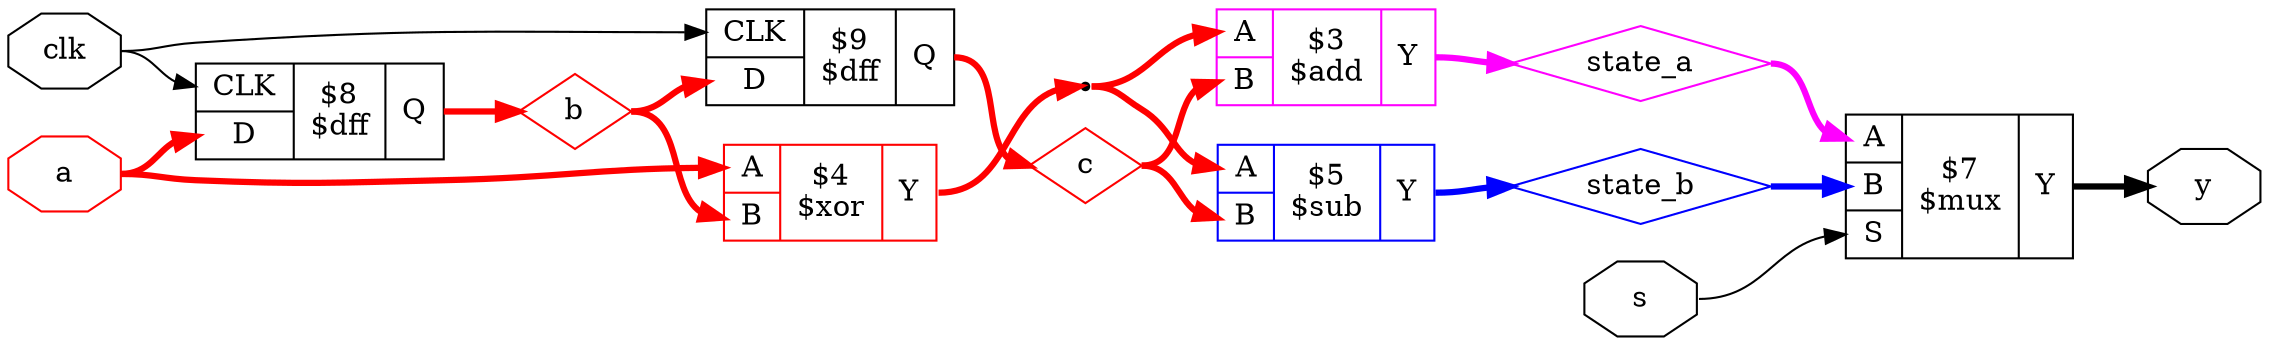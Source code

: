 digraph "test" {
rankdir="LR";
remincross=true;
n2 [ shape=octagon, label="a", color="red", fontcolor="black" ];
n3 [ shape=diamond, label="b", color="red", fontcolor="black" ];
n4 [ shape=diamond, label="c", color="red", fontcolor="black" ];
n5 [ shape=octagon, label="clk", color="black", fontcolor="black" ];
n6 [ shape=octagon, label="s", color="black", fontcolor="black" ];
n7 [ shape=diamond, label="state_a", color="magenta", fontcolor="black" ];
n8 [ shape=diamond, label="state_b", color="blue", fontcolor="black" ];
n9 [ shape=octagon, label="y", color="black", fontcolor="black" ];
c13 [ shape=record, label="{{<p10> A|<p11> B}|$3\n$add|{<p12> Y}}", color="magenta" ];
c17 [ shape=record, label="{{<p14> CLK|<p15> D}|$8\n$dff|{<p16> Q}}" ];
c18 [ shape=record, label="{{<p14> CLK|<p15> D}|$9\n$dff|{<p16> Q}}" ];
c19 [ shape=record, label="{{<p10> A|<p11> B}|$5\n$sub|{<p12> Y}}", color="blue" ];
c21 [ shape=record, label="{{<p10> A|<p11> B|<p20> S}|$7\n$mux|{<p12> Y}}" ];
c22 [ shape=record, label="{{<p10> A|<p11> B}|$4\n$xor|{<p12> Y}}", color="red" ];
n1 [ shape=point ];
c22:p12:e -> n1:w [color="red", style="setlinewidth(3)", label=""];
n1:e -> c13:p10:w [color="red", style="setlinewidth(3)", label=""];
n1:e -> c19:p10:w [color="red", style="setlinewidth(3)", label=""];
n2:e -> c17:p15:w [color="red", style="setlinewidth(3)", label=""];
n2:e -> c22:p10:w [color="red", style="setlinewidth(3)", label=""];
c17:p16:e -> n3:w [color="red", style="setlinewidth(3)", label=""];
n3:e -> c18:p15:w [color="red", style="setlinewidth(3)", label=""];
n3:e -> c22:p11:w [color="red", style="setlinewidth(3)", label=""];
c18:p16:e -> n4:w [color="red", style="setlinewidth(3)", label=""];
n4:e -> c13:p11:w [color="red", style="setlinewidth(3)", label=""];
n4:e -> c19:p11:w [color="red", style="setlinewidth(3)", label=""];
n5:e -> c17:p14:w [color="black", label=""];
n5:e -> c18:p14:w [color="black", label=""];
n6:e -> c21:p20:w [color="black", label=""];
c13:p12:e -> n7:w [color="magenta", style="setlinewidth(3)", label=""];
n7:e -> c21:p10:w [color="magenta", style="setlinewidth(3)", label=""];
c19:p12:e -> n8:w [color="blue", style="setlinewidth(3)", label=""];
n8:e -> c21:p11:w [color="blue", style="setlinewidth(3)", label=""];
c21:p12:e -> n9:w [color="black", style="setlinewidth(3)", label=""];
}
